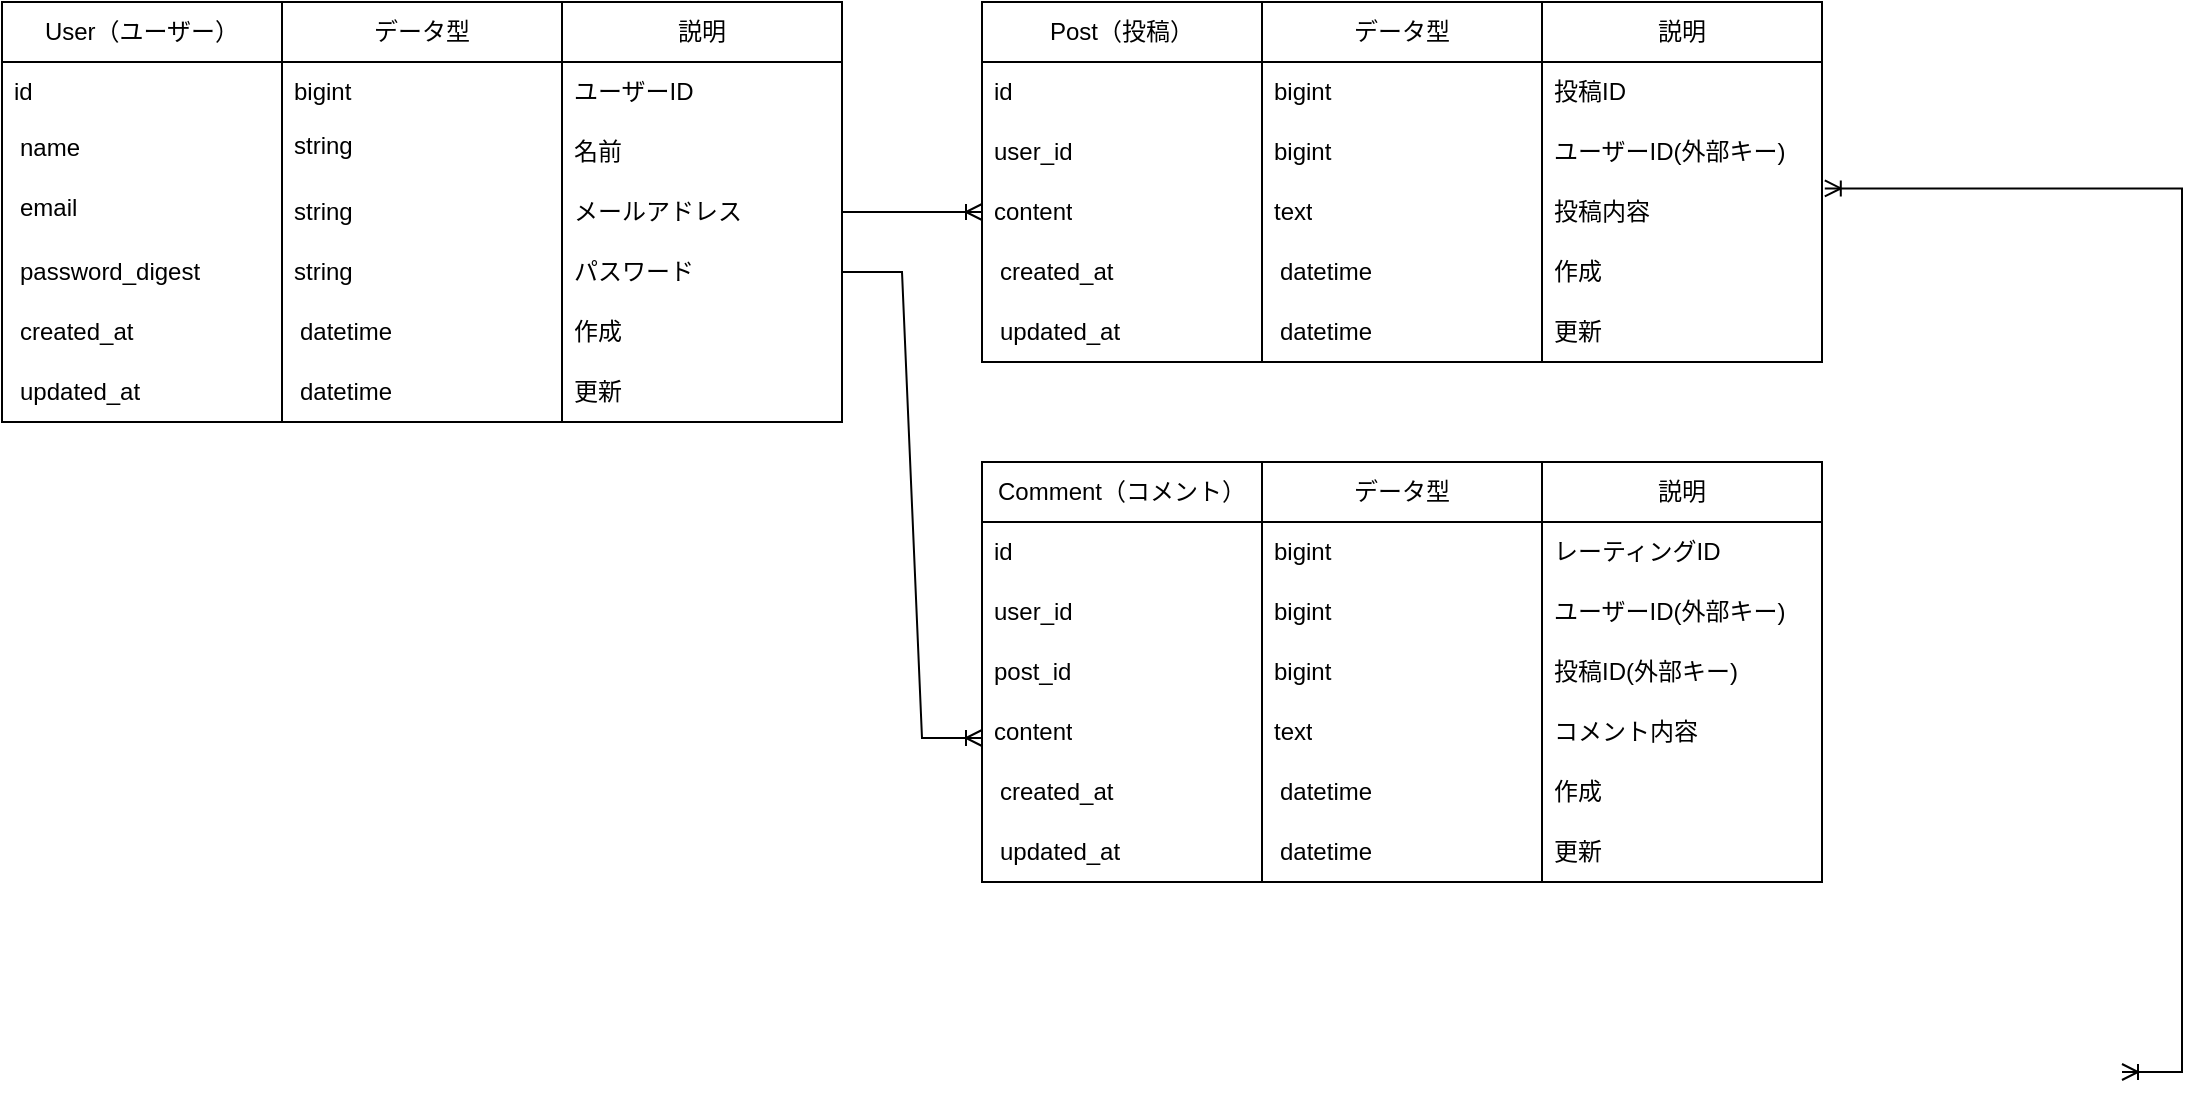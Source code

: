 <mxfile version="24.8.6">
  <diagram id="C5RBs43oDa-KdzZeNtuy" name="Page-1">
    <mxGraphModel dx="223" dy="522" grid="1" gridSize="10" guides="1" tooltips="1" connect="1" arrows="1" fold="1" page="1" pageScale="1" pageWidth="827" pageHeight="1169" math="0" shadow="0">
      <root>
        <mxCell id="WIyWlLk6GJQsqaUBKTNV-0" />
        <mxCell id="WIyWlLk6GJQsqaUBKTNV-1" parent="WIyWlLk6GJQsqaUBKTNV-0" />
        <mxCell id="dILF06SvfKwpQJvLVybk-0" value="" style="group" vertex="1" connectable="0" parent="WIyWlLk6GJQsqaUBKTNV-1">
          <mxGeometry x="860" y="120" width="420" height="210" as="geometry" />
        </mxCell>
        <mxCell id="dILF06SvfKwpQJvLVybk-1" value="" style="group" vertex="1" connectable="0" parent="dILF06SvfKwpQJvLVybk-0">
          <mxGeometry width="280" height="210" as="geometry" />
        </mxCell>
        <mxCell id="dILF06SvfKwpQJvLVybk-2" value="User（ユーザー）" style="swimlane;fontStyle=0;childLayout=stackLayout;horizontal=1;startSize=30;horizontalStack=0;resizeParent=1;resizeParentMax=0;resizeLast=0;collapsible=1;marginBottom=0;whiteSpace=wrap;html=1;" vertex="1" parent="dILF06SvfKwpQJvLVybk-1">
          <mxGeometry width="140" height="210" as="geometry">
            <mxRectangle width="140" height="30" as="alternateBounds" />
          </mxGeometry>
        </mxCell>
        <mxCell id="dILF06SvfKwpQJvLVybk-3" value="id　　" style="text;strokeColor=none;fillColor=none;align=left;verticalAlign=middle;spacingLeft=4;spacingRight=4;overflow=hidden;points=[[0,0.5],[1,0.5]];portConstraint=eastwest;rotatable=0;whiteSpace=wrap;html=1;" vertex="1" parent="dILF06SvfKwpQJvLVybk-2">
          <mxGeometry y="30" width="140" height="30" as="geometry" />
        </mxCell>
        <mxCell id="dILF06SvfKwpQJvLVybk-4" value="&lt;table&gt;&lt;tbody&gt;&lt;tr&gt;&lt;td&gt;name&lt;/td&gt;&lt;/tr&gt;&lt;/tbody&gt;&lt;/table&gt;&lt;table&gt;&lt;tbody&gt;&lt;tr&gt;&lt;td&gt;&lt;/td&gt;&lt;/tr&gt;&lt;/tbody&gt;&lt;/table&gt;" style="text;strokeColor=none;fillColor=none;align=left;verticalAlign=middle;spacingLeft=4;spacingRight=4;overflow=hidden;points=[[0,0.5],[1,0.5]];portConstraint=eastwest;rotatable=0;whiteSpace=wrap;html=1;" vertex="1" parent="dILF06SvfKwpQJvLVybk-2">
          <mxGeometry y="60" width="140" height="30" as="geometry" />
        </mxCell>
        <mxCell id="dILF06SvfKwpQJvLVybk-5" value="&lt;table&gt;&lt;tbody&gt;&lt;tr&gt;&lt;td&gt;email&lt;/td&gt;&lt;/tr&gt;&lt;/tbody&gt;&lt;/table&gt;&lt;table&gt;&lt;tbody&gt;&lt;tr&gt;&lt;td&gt;&lt;/td&gt;&lt;/tr&gt;&lt;/tbody&gt;&lt;/table&gt;" style="text;strokeColor=none;fillColor=none;align=left;verticalAlign=middle;spacingLeft=4;spacingRight=4;overflow=hidden;points=[[0,0.5],[1,0.5]];portConstraint=eastwest;rotatable=0;whiteSpace=wrap;html=1;" vertex="1" parent="dILF06SvfKwpQJvLVybk-2">
          <mxGeometry y="90" width="140" height="30" as="geometry" />
        </mxCell>
        <mxCell id="dILF06SvfKwpQJvLVybk-6" value="&lt;table&gt;&lt;tbody&gt;&lt;tr&gt;&lt;td&gt;password_digest&lt;table&gt;&lt;tbody&gt;&lt;tr&gt;&lt;/tr&gt;&lt;/tbody&gt;&lt;/table&gt;&lt;/td&gt;&lt;/tr&gt;&lt;/tbody&gt;&lt;/table&gt;" style="text;strokeColor=none;fillColor=none;align=left;verticalAlign=middle;spacingLeft=4;spacingRight=4;overflow=hidden;points=[[0,0.5],[1,0.5]];portConstraint=eastwest;rotatable=0;whiteSpace=wrap;html=1;" vertex="1" parent="dILF06SvfKwpQJvLVybk-2">
          <mxGeometry y="120" width="140" height="30" as="geometry" />
        </mxCell>
        <mxCell id="dILF06SvfKwpQJvLVybk-7" value="&lt;table&gt;&lt;tbody&gt;&lt;tr&gt;&lt;td&gt;created_at&lt;table&gt;&lt;tbody&gt;&lt;tr&gt;&lt;/tr&gt;&lt;/tbody&gt;&lt;/table&gt;&lt;/td&gt;&lt;/tr&gt;&lt;/tbody&gt;&lt;/table&gt;" style="text;strokeColor=none;fillColor=none;align=left;verticalAlign=middle;spacingLeft=4;spacingRight=4;overflow=hidden;points=[[0,0.5],[1,0.5]];portConstraint=eastwest;rotatable=0;whiteSpace=wrap;html=1;" vertex="1" parent="dILF06SvfKwpQJvLVybk-2">
          <mxGeometry y="150" width="140" height="30" as="geometry" />
        </mxCell>
        <mxCell id="dILF06SvfKwpQJvLVybk-8" value="&lt;table&gt;&lt;tbody&gt;&lt;tr&gt;&lt;td&gt;updated_at&lt;table&gt;&lt;tbody&gt;&lt;tr&gt;&lt;/tr&gt;&lt;/tbody&gt;&lt;/table&gt;&lt;/td&gt;&lt;/tr&gt;&lt;/tbody&gt;&lt;/table&gt;" style="text;strokeColor=none;fillColor=none;align=left;verticalAlign=middle;spacingLeft=4;spacingRight=4;overflow=hidden;points=[[0,0.5],[1,0.5]];portConstraint=eastwest;rotatable=0;whiteSpace=wrap;html=1;" vertex="1" parent="dILF06SvfKwpQJvLVybk-2">
          <mxGeometry y="180" width="140" height="30" as="geometry" />
        </mxCell>
        <mxCell id="dILF06SvfKwpQJvLVybk-9" value="データ型" style="swimlane;fontStyle=0;childLayout=stackLayout;horizontal=1;startSize=30;horizontalStack=0;resizeParent=1;resizeParentMax=0;resizeLast=0;collapsible=1;marginBottom=0;whiteSpace=wrap;html=1;" vertex="1" parent="dILF06SvfKwpQJvLVybk-1">
          <mxGeometry x="140" width="140" height="210" as="geometry">
            <mxRectangle x="140" width="140" height="30" as="alternateBounds" />
          </mxGeometry>
        </mxCell>
        <mxCell id="dILF06SvfKwpQJvLVybk-10" value="bigint" style="text;strokeColor=none;fillColor=none;align=left;verticalAlign=middle;spacingLeft=4;spacingRight=4;overflow=hidden;points=[[0,0.5],[1,0.5]];portConstraint=eastwest;rotatable=0;whiteSpace=wrap;html=1;" vertex="1" parent="dILF06SvfKwpQJvLVybk-9">
          <mxGeometry y="30" width="140" height="30" as="geometry" />
        </mxCell>
        <mxCell id="dILF06SvfKwpQJvLVybk-11" value="string&lt;table&gt;&lt;tbody&gt;&lt;tr&gt;&lt;td&gt;&lt;/td&gt;&lt;/tr&gt;&lt;/tbody&gt;&lt;/table&gt;" style="text;strokeColor=none;fillColor=none;align=left;verticalAlign=middle;spacingLeft=4;spacingRight=4;overflow=hidden;points=[[0,0.5],[1,0.5]];portConstraint=eastwest;rotatable=0;whiteSpace=wrap;html=1;" vertex="1" parent="dILF06SvfKwpQJvLVybk-9">
          <mxGeometry y="60" width="140" height="30" as="geometry" />
        </mxCell>
        <mxCell id="dILF06SvfKwpQJvLVybk-12" value="string" style="text;strokeColor=none;fillColor=none;align=left;verticalAlign=middle;spacingLeft=4;spacingRight=4;overflow=hidden;points=[[0,0.5],[1,0.5]];portConstraint=eastwest;rotatable=0;whiteSpace=wrap;html=1;" vertex="1" parent="dILF06SvfKwpQJvLVybk-9">
          <mxGeometry y="90" width="140" height="30" as="geometry" />
        </mxCell>
        <mxCell id="dILF06SvfKwpQJvLVybk-13" value="string" style="text;strokeColor=none;fillColor=none;align=left;verticalAlign=middle;spacingLeft=4;spacingRight=4;overflow=hidden;points=[[0,0.5],[1,0.5]];portConstraint=eastwest;rotatable=0;whiteSpace=wrap;html=1;" vertex="1" parent="dILF06SvfKwpQJvLVybk-9">
          <mxGeometry y="120" width="140" height="30" as="geometry" />
        </mxCell>
        <mxCell id="dILF06SvfKwpQJvLVybk-14" value="&lt;table&gt;&lt;tbody&gt;&lt;tr&gt;&lt;td&gt;datetime&lt;table&gt;&lt;tbody&gt;&lt;tr&gt;&lt;/tr&gt;&lt;/tbody&gt;&lt;/table&gt;&lt;/td&gt;&lt;/tr&gt;&lt;/tbody&gt;&lt;/table&gt;" style="text;strokeColor=none;fillColor=none;align=left;verticalAlign=middle;spacingLeft=4;spacingRight=4;overflow=hidden;points=[[0,0.5],[1,0.5]];portConstraint=eastwest;rotatable=0;whiteSpace=wrap;html=1;" vertex="1" parent="dILF06SvfKwpQJvLVybk-9">
          <mxGeometry y="150" width="140" height="30" as="geometry" />
        </mxCell>
        <mxCell id="dILF06SvfKwpQJvLVybk-15" value="&lt;table&gt;&lt;tbody&gt;&lt;tr&gt;&lt;td&gt;datetime&lt;table&gt;&lt;tbody&gt;&lt;tr&gt;&lt;/tr&gt;&lt;/tbody&gt;&lt;/table&gt;&lt;/td&gt;&lt;/tr&gt;&lt;/tbody&gt;&lt;/table&gt;" style="text;strokeColor=none;fillColor=none;align=left;verticalAlign=middle;spacingLeft=4;spacingRight=4;overflow=hidden;points=[[0,0.5],[1,0.5]];portConstraint=eastwest;rotatable=0;whiteSpace=wrap;html=1;" vertex="1" parent="dILF06SvfKwpQJvLVybk-9">
          <mxGeometry y="180" width="140" height="30" as="geometry" />
        </mxCell>
        <mxCell id="dILF06SvfKwpQJvLVybk-16" value="説明" style="swimlane;fontStyle=0;childLayout=stackLayout;horizontal=1;startSize=30;horizontalStack=0;resizeParent=1;resizeParentMax=0;resizeLast=0;collapsible=1;marginBottom=0;whiteSpace=wrap;html=1;" vertex="1" parent="dILF06SvfKwpQJvLVybk-0">
          <mxGeometry x="280" width="140" height="210" as="geometry">
            <mxRectangle width="140" height="30" as="alternateBounds" />
          </mxGeometry>
        </mxCell>
        <mxCell id="dILF06SvfKwpQJvLVybk-17" value="ユーザーID" style="text;strokeColor=none;fillColor=none;align=left;verticalAlign=middle;spacingLeft=4;spacingRight=4;overflow=hidden;points=[[0,0.5],[1,0.5]];portConstraint=eastwest;rotatable=0;whiteSpace=wrap;html=1;" vertex="1" parent="dILF06SvfKwpQJvLVybk-16">
          <mxGeometry y="30" width="140" height="30" as="geometry" />
        </mxCell>
        <mxCell id="dILF06SvfKwpQJvLVybk-18" value="名前" style="text;strokeColor=none;fillColor=none;align=left;verticalAlign=middle;spacingLeft=4;spacingRight=4;overflow=hidden;points=[[0,0.5],[1,0.5]];portConstraint=eastwest;rotatable=0;whiteSpace=wrap;html=1;" vertex="1" parent="dILF06SvfKwpQJvLVybk-16">
          <mxGeometry y="60" width="140" height="30" as="geometry" />
        </mxCell>
        <mxCell id="dILF06SvfKwpQJvLVybk-19" value="メールアドレス" style="text;strokeColor=none;fillColor=none;align=left;verticalAlign=middle;spacingLeft=4;spacingRight=4;overflow=hidden;points=[[0,0.5],[1,0.5]];portConstraint=eastwest;rotatable=0;whiteSpace=wrap;html=1;" vertex="1" parent="dILF06SvfKwpQJvLVybk-16">
          <mxGeometry y="90" width="140" height="30" as="geometry" />
        </mxCell>
        <mxCell id="dILF06SvfKwpQJvLVybk-20" value="パスワード" style="text;strokeColor=none;fillColor=none;align=left;verticalAlign=middle;spacingLeft=4;spacingRight=4;overflow=hidden;points=[[0,0.5],[1,0.5]];portConstraint=eastwest;rotatable=0;whiteSpace=wrap;html=1;" vertex="1" parent="dILF06SvfKwpQJvLVybk-16">
          <mxGeometry y="120" width="140" height="30" as="geometry" />
        </mxCell>
        <mxCell id="dILF06SvfKwpQJvLVybk-21" value="作成" style="text;strokeColor=none;fillColor=none;align=left;verticalAlign=middle;spacingLeft=4;spacingRight=4;overflow=hidden;points=[[0,0.5],[1,0.5]];portConstraint=eastwest;rotatable=0;whiteSpace=wrap;html=1;" vertex="1" parent="dILF06SvfKwpQJvLVybk-16">
          <mxGeometry y="150" width="140" height="30" as="geometry" />
        </mxCell>
        <mxCell id="dILF06SvfKwpQJvLVybk-22" value="更新" style="text;strokeColor=none;fillColor=none;align=left;verticalAlign=middle;spacingLeft=4;spacingRight=4;overflow=hidden;points=[[0,0.5],[1,0.5]];portConstraint=eastwest;rotatable=0;whiteSpace=wrap;html=1;" vertex="1" parent="dILF06SvfKwpQJvLVybk-16">
          <mxGeometry y="180" width="140" height="30" as="geometry" />
        </mxCell>
        <mxCell id="dILF06SvfKwpQJvLVybk-23" value="" style="group" vertex="1" connectable="0" parent="WIyWlLk6GJQsqaUBKTNV-1">
          <mxGeometry x="1350" y="120" width="420" height="210" as="geometry" />
        </mxCell>
        <mxCell id="dILF06SvfKwpQJvLVybk-24" value="" style="group" vertex="1" connectable="0" parent="dILF06SvfKwpQJvLVybk-23">
          <mxGeometry width="280" height="210" as="geometry" />
        </mxCell>
        <mxCell id="dILF06SvfKwpQJvLVybk-25" value="Post（投稿）" style="swimlane;fontStyle=0;childLayout=stackLayout;horizontal=1;startSize=30;horizontalStack=0;resizeParent=1;resizeParentMax=0;resizeLast=0;collapsible=1;marginBottom=0;whiteSpace=wrap;html=1;" vertex="1" parent="dILF06SvfKwpQJvLVybk-24">
          <mxGeometry width="140" height="180" as="geometry">
            <mxRectangle width="140" height="30" as="alternateBounds" />
          </mxGeometry>
        </mxCell>
        <mxCell id="dILF06SvfKwpQJvLVybk-26" value="id　　" style="text;strokeColor=none;fillColor=none;align=left;verticalAlign=middle;spacingLeft=4;spacingRight=4;overflow=hidden;points=[[0,0.5],[1,0.5]];portConstraint=eastwest;rotatable=0;whiteSpace=wrap;html=1;" vertex="1" parent="dILF06SvfKwpQJvLVybk-25">
          <mxGeometry y="30" width="140" height="30" as="geometry" />
        </mxCell>
        <mxCell id="dILF06SvfKwpQJvLVybk-27" value="user_id" style="text;strokeColor=none;fillColor=none;align=left;verticalAlign=middle;spacingLeft=4;spacingRight=4;overflow=hidden;points=[[0,0.5],[1,0.5]];portConstraint=eastwest;rotatable=0;whiteSpace=wrap;html=1;" vertex="1" parent="dILF06SvfKwpQJvLVybk-25">
          <mxGeometry y="60" width="140" height="30" as="geometry" />
        </mxCell>
        <mxCell id="dILF06SvfKwpQJvLVybk-28" value="content" style="text;strokeColor=none;fillColor=none;align=left;verticalAlign=middle;spacingLeft=4;spacingRight=4;overflow=hidden;points=[[0,0.5],[1,0.5]];portConstraint=eastwest;rotatable=0;whiteSpace=wrap;html=1;" vertex="1" parent="dILF06SvfKwpQJvLVybk-25">
          <mxGeometry y="90" width="140" height="30" as="geometry" />
        </mxCell>
        <mxCell id="dILF06SvfKwpQJvLVybk-29" value="&lt;table&gt;&lt;tbody&gt;&lt;tr&gt;&lt;td&gt;created_at&lt;table&gt;&lt;tbody&gt;&lt;tr&gt;&lt;/tr&gt;&lt;/tbody&gt;&lt;/table&gt;&lt;/td&gt;&lt;/tr&gt;&lt;/tbody&gt;&lt;/table&gt;" style="text;strokeColor=none;fillColor=none;align=left;verticalAlign=middle;spacingLeft=4;spacingRight=4;overflow=hidden;points=[[0,0.5],[1,0.5]];portConstraint=eastwest;rotatable=0;whiteSpace=wrap;html=1;" vertex="1" parent="dILF06SvfKwpQJvLVybk-25">
          <mxGeometry y="120" width="140" height="30" as="geometry" />
        </mxCell>
        <mxCell id="dILF06SvfKwpQJvLVybk-30" value="&lt;table&gt;&lt;tbody&gt;&lt;tr&gt;&lt;td&gt;updated_at&lt;table&gt;&lt;tbody&gt;&lt;tr&gt;&lt;/tr&gt;&lt;/tbody&gt;&lt;/table&gt;&lt;/td&gt;&lt;/tr&gt;&lt;/tbody&gt;&lt;/table&gt;" style="text;strokeColor=none;fillColor=none;align=left;verticalAlign=middle;spacingLeft=4;spacingRight=4;overflow=hidden;points=[[0,0.5],[1,0.5]];portConstraint=eastwest;rotatable=0;whiteSpace=wrap;html=1;" vertex="1" parent="dILF06SvfKwpQJvLVybk-25">
          <mxGeometry y="150" width="140" height="30" as="geometry" />
        </mxCell>
        <mxCell id="dILF06SvfKwpQJvLVybk-31" value="データ型" style="swimlane;fontStyle=0;childLayout=stackLayout;horizontal=1;startSize=30;horizontalStack=0;resizeParent=1;resizeParentMax=0;resizeLast=0;collapsible=1;marginBottom=0;whiteSpace=wrap;html=1;" vertex="1" parent="dILF06SvfKwpQJvLVybk-24">
          <mxGeometry x="140" width="140" height="180" as="geometry">
            <mxRectangle x="140" width="140" height="30" as="alternateBounds" />
          </mxGeometry>
        </mxCell>
        <mxCell id="dILF06SvfKwpQJvLVybk-32" value="bigint" style="text;strokeColor=none;fillColor=none;align=left;verticalAlign=middle;spacingLeft=4;spacingRight=4;overflow=hidden;points=[[0,0.5],[1,0.5]];portConstraint=eastwest;rotatable=0;whiteSpace=wrap;html=1;" vertex="1" parent="dILF06SvfKwpQJvLVybk-31">
          <mxGeometry y="30" width="140" height="30" as="geometry" />
        </mxCell>
        <mxCell id="dILF06SvfKwpQJvLVybk-33" value="bigint" style="text;strokeColor=none;fillColor=none;align=left;verticalAlign=middle;spacingLeft=4;spacingRight=4;overflow=hidden;points=[[0,0.5],[1,0.5]];portConstraint=eastwest;rotatable=0;whiteSpace=wrap;html=1;" vertex="1" parent="dILF06SvfKwpQJvLVybk-31">
          <mxGeometry y="60" width="140" height="30" as="geometry" />
        </mxCell>
        <mxCell id="dILF06SvfKwpQJvLVybk-34" value="text" style="text;strokeColor=none;fillColor=none;align=left;verticalAlign=middle;spacingLeft=4;spacingRight=4;overflow=hidden;points=[[0,0.5],[1,0.5]];portConstraint=eastwest;rotatable=0;whiteSpace=wrap;html=1;" vertex="1" parent="dILF06SvfKwpQJvLVybk-31">
          <mxGeometry y="90" width="140" height="30" as="geometry" />
        </mxCell>
        <mxCell id="dILF06SvfKwpQJvLVybk-35" value="&lt;table&gt;&lt;tbody&gt;&lt;tr&gt;&lt;td&gt;datetime&lt;table&gt;&lt;tbody&gt;&lt;tr&gt;&lt;/tr&gt;&lt;/tbody&gt;&lt;/table&gt;&lt;/td&gt;&lt;/tr&gt;&lt;/tbody&gt;&lt;/table&gt;" style="text;strokeColor=none;fillColor=none;align=left;verticalAlign=middle;spacingLeft=4;spacingRight=4;overflow=hidden;points=[[0,0.5],[1,0.5]];portConstraint=eastwest;rotatable=0;whiteSpace=wrap;html=1;" vertex="1" parent="dILF06SvfKwpQJvLVybk-31">
          <mxGeometry y="120" width="140" height="30" as="geometry" />
        </mxCell>
        <mxCell id="dILF06SvfKwpQJvLVybk-36" value="&lt;table&gt;&lt;tbody&gt;&lt;tr&gt;&lt;td&gt;datetime&lt;table&gt;&lt;tbody&gt;&lt;tr&gt;&lt;/tr&gt;&lt;/tbody&gt;&lt;/table&gt;&lt;/td&gt;&lt;/tr&gt;&lt;/tbody&gt;&lt;/table&gt;" style="text;strokeColor=none;fillColor=none;align=left;verticalAlign=middle;spacingLeft=4;spacingRight=4;overflow=hidden;points=[[0,0.5],[1,0.5]];portConstraint=eastwest;rotatable=0;whiteSpace=wrap;html=1;" vertex="1" parent="dILF06SvfKwpQJvLVybk-31">
          <mxGeometry y="150" width="140" height="30" as="geometry" />
        </mxCell>
        <mxCell id="dILF06SvfKwpQJvLVybk-37" value="説明" style="swimlane;fontStyle=0;childLayout=stackLayout;horizontal=1;startSize=30;horizontalStack=0;resizeParent=1;resizeParentMax=0;resizeLast=0;collapsible=1;marginBottom=0;whiteSpace=wrap;html=1;" vertex="1" parent="dILF06SvfKwpQJvLVybk-23">
          <mxGeometry x="280" width="140" height="180" as="geometry">
            <mxRectangle width="140" height="30" as="alternateBounds" />
          </mxGeometry>
        </mxCell>
        <mxCell id="dILF06SvfKwpQJvLVybk-38" value="投稿ID" style="text;strokeColor=none;fillColor=none;align=left;verticalAlign=middle;spacingLeft=4;spacingRight=4;overflow=hidden;points=[[0,0.5],[1,0.5]];portConstraint=eastwest;rotatable=0;whiteSpace=wrap;html=1;" vertex="1" parent="dILF06SvfKwpQJvLVybk-37">
          <mxGeometry y="30" width="140" height="30" as="geometry" />
        </mxCell>
        <mxCell id="dILF06SvfKwpQJvLVybk-39" value="ユーザーID(外部キー)" style="text;strokeColor=none;fillColor=none;align=left;verticalAlign=middle;spacingLeft=4;spacingRight=4;overflow=hidden;points=[[0,0.5],[1,0.5]];portConstraint=eastwest;rotatable=0;whiteSpace=wrap;html=1;" vertex="1" parent="dILF06SvfKwpQJvLVybk-37">
          <mxGeometry y="60" width="140" height="30" as="geometry" />
        </mxCell>
        <mxCell id="dILF06SvfKwpQJvLVybk-40" value="投稿内容" style="text;strokeColor=none;fillColor=none;align=left;verticalAlign=middle;spacingLeft=4;spacingRight=4;overflow=hidden;points=[[0,0.5],[1,0.5]];portConstraint=eastwest;rotatable=0;whiteSpace=wrap;html=1;" vertex="1" parent="dILF06SvfKwpQJvLVybk-37">
          <mxGeometry y="90" width="140" height="30" as="geometry" />
        </mxCell>
        <mxCell id="dILF06SvfKwpQJvLVybk-41" value="作成" style="text;strokeColor=none;fillColor=none;align=left;verticalAlign=middle;spacingLeft=4;spacingRight=4;overflow=hidden;points=[[0,0.5],[1,0.5]];portConstraint=eastwest;rotatable=0;whiteSpace=wrap;html=1;" vertex="1" parent="dILF06SvfKwpQJvLVybk-37">
          <mxGeometry y="120" width="140" height="30" as="geometry" />
        </mxCell>
        <mxCell id="dILF06SvfKwpQJvLVybk-42" value="更新" style="text;strokeColor=none;fillColor=none;align=left;verticalAlign=middle;spacingLeft=4;spacingRight=4;overflow=hidden;points=[[0,0.5],[1,0.5]];portConstraint=eastwest;rotatable=0;whiteSpace=wrap;html=1;" vertex="1" parent="dILF06SvfKwpQJvLVybk-37">
          <mxGeometry y="150" width="140" height="30" as="geometry" />
        </mxCell>
        <mxCell id="dILF06SvfKwpQJvLVybk-43" value="" style="edgeStyle=entityRelationEdgeStyle;fontSize=12;html=1;endArrow=ERoneToMany;rounded=0;exitX=1;exitY=0.5;exitDx=0;exitDy=0;" edge="1" parent="WIyWlLk6GJQsqaUBKTNV-1" source="dILF06SvfKwpQJvLVybk-19">
          <mxGeometry width="100" height="100" relative="1" as="geometry">
            <mxPoint x="1280" y="225.5" as="sourcePoint" />
            <mxPoint x="1350" y="225" as="targetPoint" />
            <Array as="points">
              <mxPoint x="1230" y="350.5" />
              <mxPoint x="1410" y="225.5" />
            </Array>
          </mxGeometry>
        </mxCell>
        <mxCell id="dILF06SvfKwpQJvLVybk-44" value="" style="group" vertex="1" connectable="0" parent="WIyWlLk6GJQsqaUBKTNV-1">
          <mxGeometry x="1350" y="350" width="420" height="210" as="geometry" />
        </mxCell>
        <mxCell id="dILF06SvfKwpQJvLVybk-45" value="" style="group" vertex="1" connectable="0" parent="dILF06SvfKwpQJvLVybk-44">
          <mxGeometry width="280" height="210" as="geometry" />
        </mxCell>
        <mxCell id="dILF06SvfKwpQJvLVybk-46" value="Comment（コメント）" style="swimlane;fontStyle=0;childLayout=stackLayout;horizontal=1;startSize=30;horizontalStack=0;resizeParent=1;resizeParentMax=0;resizeLast=0;collapsible=1;marginBottom=0;whiteSpace=wrap;html=1;" vertex="1" parent="dILF06SvfKwpQJvLVybk-45">
          <mxGeometry width="140" height="210" as="geometry">
            <mxRectangle width="140" height="30" as="alternateBounds" />
          </mxGeometry>
        </mxCell>
        <mxCell id="dILF06SvfKwpQJvLVybk-47" value="id　　" style="text;strokeColor=none;fillColor=none;align=left;verticalAlign=middle;spacingLeft=4;spacingRight=4;overflow=hidden;points=[[0,0.5],[1,0.5]];portConstraint=eastwest;rotatable=0;whiteSpace=wrap;html=1;" vertex="1" parent="dILF06SvfKwpQJvLVybk-46">
          <mxGeometry y="30" width="140" height="30" as="geometry" />
        </mxCell>
        <mxCell id="dILF06SvfKwpQJvLVybk-48" value="user_id" style="text;strokeColor=none;fillColor=none;align=left;verticalAlign=middle;spacingLeft=4;spacingRight=4;overflow=hidden;points=[[0,0.5],[1,0.5]];portConstraint=eastwest;rotatable=0;whiteSpace=wrap;html=1;" vertex="1" parent="dILF06SvfKwpQJvLVybk-46">
          <mxGeometry y="60" width="140" height="30" as="geometry" />
        </mxCell>
        <mxCell id="dILF06SvfKwpQJvLVybk-49" value="post_id" style="text;strokeColor=none;fillColor=none;align=left;verticalAlign=middle;spacingLeft=4;spacingRight=4;overflow=hidden;points=[[0,0.5],[1,0.5]];portConstraint=eastwest;rotatable=0;whiteSpace=wrap;html=1;" vertex="1" parent="dILF06SvfKwpQJvLVybk-46">
          <mxGeometry y="90" width="140" height="30" as="geometry" />
        </mxCell>
        <mxCell id="dILF06SvfKwpQJvLVybk-50" value="content" style="text;strokeColor=none;fillColor=none;align=left;verticalAlign=middle;spacingLeft=4;spacingRight=4;overflow=hidden;points=[[0,0.5],[1,0.5]];portConstraint=eastwest;rotatable=0;whiteSpace=wrap;html=1;" vertex="1" parent="dILF06SvfKwpQJvLVybk-46">
          <mxGeometry y="120" width="140" height="30" as="geometry" />
        </mxCell>
        <mxCell id="dILF06SvfKwpQJvLVybk-51" value="&lt;table&gt;&lt;tbody&gt;&lt;tr&gt;&lt;td&gt;created_at&lt;table&gt;&lt;tbody&gt;&lt;tr&gt;&lt;/tr&gt;&lt;/tbody&gt;&lt;/table&gt;&lt;/td&gt;&lt;/tr&gt;&lt;/tbody&gt;&lt;/table&gt;" style="text;strokeColor=none;fillColor=none;align=left;verticalAlign=middle;spacingLeft=4;spacingRight=4;overflow=hidden;points=[[0,0.5],[1,0.5]];portConstraint=eastwest;rotatable=0;whiteSpace=wrap;html=1;" vertex="1" parent="dILF06SvfKwpQJvLVybk-46">
          <mxGeometry y="150" width="140" height="30" as="geometry" />
        </mxCell>
        <mxCell id="dILF06SvfKwpQJvLVybk-52" value="&lt;table&gt;&lt;tbody&gt;&lt;tr&gt;&lt;td&gt;updated_at&lt;table&gt;&lt;tbody&gt;&lt;tr&gt;&lt;/tr&gt;&lt;/tbody&gt;&lt;/table&gt;&lt;/td&gt;&lt;/tr&gt;&lt;/tbody&gt;&lt;/table&gt;" style="text;strokeColor=none;fillColor=none;align=left;verticalAlign=middle;spacingLeft=4;spacingRight=4;overflow=hidden;points=[[0,0.5],[1,0.5]];portConstraint=eastwest;rotatable=0;whiteSpace=wrap;html=1;" vertex="1" parent="dILF06SvfKwpQJvLVybk-46">
          <mxGeometry y="180" width="140" height="30" as="geometry" />
        </mxCell>
        <mxCell id="dILF06SvfKwpQJvLVybk-53" value="データ型" style="swimlane;fontStyle=0;childLayout=stackLayout;horizontal=1;startSize=30;horizontalStack=0;resizeParent=1;resizeParentMax=0;resizeLast=0;collapsible=1;marginBottom=0;whiteSpace=wrap;html=1;" vertex="1" parent="dILF06SvfKwpQJvLVybk-45">
          <mxGeometry x="140" width="140" height="210" as="geometry">
            <mxRectangle x="140" width="140" height="30" as="alternateBounds" />
          </mxGeometry>
        </mxCell>
        <mxCell id="dILF06SvfKwpQJvLVybk-54" value="bigint" style="text;strokeColor=none;fillColor=none;align=left;verticalAlign=middle;spacingLeft=4;spacingRight=4;overflow=hidden;points=[[0,0.5],[1,0.5]];portConstraint=eastwest;rotatable=0;whiteSpace=wrap;html=1;" vertex="1" parent="dILF06SvfKwpQJvLVybk-53">
          <mxGeometry y="30" width="140" height="30" as="geometry" />
        </mxCell>
        <mxCell id="dILF06SvfKwpQJvLVybk-55" value="bigint" style="text;strokeColor=none;fillColor=none;align=left;verticalAlign=middle;spacingLeft=4;spacingRight=4;overflow=hidden;points=[[0,0.5],[1,0.5]];portConstraint=eastwest;rotatable=0;whiteSpace=wrap;html=1;" vertex="1" parent="dILF06SvfKwpQJvLVybk-53">
          <mxGeometry y="60" width="140" height="30" as="geometry" />
        </mxCell>
        <mxCell id="dILF06SvfKwpQJvLVybk-56" value="bigint" style="text;strokeColor=none;fillColor=none;align=left;verticalAlign=middle;spacingLeft=4;spacingRight=4;overflow=hidden;points=[[0,0.5],[1,0.5]];portConstraint=eastwest;rotatable=0;whiteSpace=wrap;html=1;" vertex="1" parent="dILF06SvfKwpQJvLVybk-53">
          <mxGeometry y="90" width="140" height="30" as="geometry" />
        </mxCell>
        <mxCell id="dILF06SvfKwpQJvLVybk-57" value="text" style="text;strokeColor=none;fillColor=none;align=left;verticalAlign=middle;spacingLeft=4;spacingRight=4;overflow=hidden;points=[[0,0.5],[1,0.5]];portConstraint=eastwest;rotatable=0;whiteSpace=wrap;html=1;" vertex="1" parent="dILF06SvfKwpQJvLVybk-53">
          <mxGeometry y="120" width="140" height="30" as="geometry" />
        </mxCell>
        <mxCell id="dILF06SvfKwpQJvLVybk-58" value="&lt;table&gt;&lt;tbody&gt;&lt;tr&gt;&lt;td&gt;datetime&lt;table&gt;&lt;tbody&gt;&lt;tr&gt;&lt;/tr&gt;&lt;/tbody&gt;&lt;/table&gt;&lt;/td&gt;&lt;/tr&gt;&lt;/tbody&gt;&lt;/table&gt;" style="text;strokeColor=none;fillColor=none;align=left;verticalAlign=middle;spacingLeft=4;spacingRight=4;overflow=hidden;points=[[0,0.5],[1,0.5]];portConstraint=eastwest;rotatable=0;whiteSpace=wrap;html=1;" vertex="1" parent="dILF06SvfKwpQJvLVybk-53">
          <mxGeometry y="150" width="140" height="30" as="geometry" />
        </mxCell>
        <mxCell id="dILF06SvfKwpQJvLVybk-59" value="&lt;table&gt;&lt;tbody&gt;&lt;tr&gt;&lt;td&gt;datetime&lt;table&gt;&lt;tbody&gt;&lt;tr&gt;&lt;/tr&gt;&lt;/tbody&gt;&lt;/table&gt;&lt;/td&gt;&lt;/tr&gt;&lt;/tbody&gt;&lt;/table&gt;" style="text;strokeColor=none;fillColor=none;align=left;verticalAlign=middle;spacingLeft=4;spacingRight=4;overflow=hidden;points=[[0,0.5],[1,0.5]];portConstraint=eastwest;rotatable=0;whiteSpace=wrap;html=1;" vertex="1" parent="dILF06SvfKwpQJvLVybk-53">
          <mxGeometry y="180" width="140" height="30" as="geometry" />
        </mxCell>
        <mxCell id="dILF06SvfKwpQJvLVybk-60" value="説明" style="swimlane;fontStyle=0;childLayout=stackLayout;horizontal=1;startSize=30;horizontalStack=0;resizeParent=1;resizeParentMax=0;resizeLast=0;collapsible=1;marginBottom=0;whiteSpace=wrap;html=1;" vertex="1" parent="dILF06SvfKwpQJvLVybk-44">
          <mxGeometry x="280" width="140" height="210" as="geometry">
            <mxRectangle width="140" height="30" as="alternateBounds" />
          </mxGeometry>
        </mxCell>
        <mxCell id="dILF06SvfKwpQJvLVybk-61" value="レーティングID" style="text;strokeColor=none;fillColor=none;align=left;verticalAlign=middle;spacingLeft=4;spacingRight=4;overflow=hidden;points=[[0,0.5],[1,0.5]];portConstraint=eastwest;rotatable=0;whiteSpace=wrap;html=1;" vertex="1" parent="dILF06SvfKwpQJvLVybk-60">
          <mxGeometry y="30" width="140" height="30" as="geometry" />
        </mxCell>
        <mxCell id="dILF06SvfKwpQJvLVybk-62" value="ユーザーID(外部キー)" style="text;strokeColor=none;fillColor=none;align=left;verticalAlign=middle;spacingLeft=4;spacingRight=4;overflow=hidden;points=[[0,0.5],[1,0.5]];portConstraint=eastwest;rotatable=0;whiteSpace=wrap;html=1;" vertex="1" parent="dILF06SvfKwpQJvLVybk-60">
          <mxGeometry y="60" width="140" height="30" as="geometry" />
        </mxCell>
        <mxCell id="dILF06SvfKwpQJvLVybk-63" value="投稿ID(外部キー)" style="text;strokeColor=none;fillColor=none;align=left;verticalAlign=middle;spacingLeft=4;spacingRight=4;overflow=hidden;points=[[0,0.5],[1,0.5]];portConstraint=eastwest;rotatable=0;whiteSpace=wrap;html=1;" vertex="1" parent="dILF06SvfKwpQJvLVybk-60">
          <mxGeometry y="90" width="140" height="30" as="geometry" />
        </mxCell>
        <mxCell id="dILF06SvfKwpQJvLVybk-64" value="コメント内容" style="text;strokeColor=none;fillColor=none;align=left;verticalAlign=middle;spacingLeft=4;spacingRight=4;overflow=hidden;points=[[0,0.5],[1,0.5]];portConstraint=eastwest;rotatable=0;whiteSpace=wrap;html=1;" vertex="1" parent="dILF06SvfKwpQJvLVybk-60">
          <mxGeometry y="120" width="140" height="30" as="geometry" />
        </mxCell>
        <mxCell id="dILF06SvfKwpQJvLVybk-65" value="作成" style="text;strokeColor=none;fillColor=none;align=left;verticalAlign=middle;spacingLeft=4;spacingRight=4;overflow=hidden;points=[[0,0.5],[1,0.5]];portConstraint=eastwest;rotatable=0;whiteSpace=wrap;html=1;" vertex="1" parent="dILF06SvfKwpQJvLVybk-60">
          <mxGeometry y="150" width="140" height="30" as="geometry" />
        </mxCell>
        <mxCell id="dILF06SvfKwpQJvLVybk-66" value="更新" style="text;strokeColor=none;fillColor=none;align=left;verticalAlign=middle;spacingLeft=4;spacingRight=4;overflow=hidden;points=[[0,0.5],[1,0.5]];portConstraint=eastwest;rotatable=0;whiteSpace=wrap;html=1;" vertex="1" parent="dILF06SvfKwpQJvLVybk-60">
          <mxGeometry y="180" width="140" height="30" as="geometry" />
        </mxCell>
        <mxCell id="dILF06SvfKwpQJvLVybk-67" value="" style="edgeStyle=entityRelationEdgeStyle;fontSize=12;html=1;endArrow=ERoneToMany;rounded=0;exitX=1;exitY=0.5;exitDx=0;exitDy=0;entryX=0;entryY=0.5;entryDx=0;entryDy=0;" edge="1" parent="WIyWlLk6GJQsqaUBKTNV-1" source="dILF06SvfKwpQJvLVybk-20">
          <mxGeometry width="100" height="100" relative="1" as="geometry">
            <mxPoint x="1220" y="250" as="sourcePoint" />
            <mxPoint x="1350" y="488" as="targetPoint" />
          </mxGeometry>
        </mxCell>
        <mxCell id="dILF06SvfKwpQJvLVybk-68" value="" style="edgeStyle=entityRelationEdgeStyle;fontSize=12;html=1;endArrow=ERoneToMany;startArrow=ERoneToMany;rounded=0;entryX=1.01;entryY=0.107;entryDx=0;entryDy=0;entryPerimeter=0;exitX=1;exitY=0.5;exitDx=0;exitDy=0;" edge="1" parent="WIyWlLk6GJQsqaUBKTNV-1" target="dILF06SvfKwpQJvLVybk-40">
          <mxGeometry width="100" height="100" relative="1" as="geometry">
            <mxPoint x="1920" y="655" as="sourcePoint" />
            <mxPoint x="1920" y="500" as="targetPoint" />
          </mxGeometry>
        </mxCell>
      </root>
    </mxGraphModel>
  </diagram>
</mxfile>
